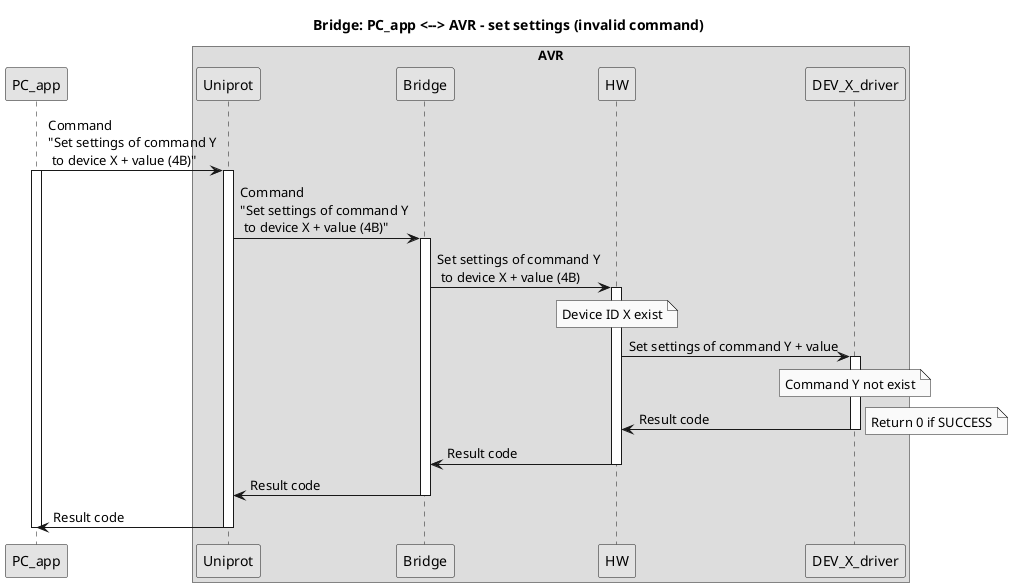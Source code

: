@startuml

skinparam monochrome true

 title Bridge: PC_app <--> AVR - set settings (invalid command)

participant PC_app 
box "AVR"
    participant Uniprot
    participant Bridge
    participant HW
    participant DEV_X_driver
end box




PC_app -> Uniprot: Command\n"Set settings of command Y\n to device X + value (4B)"
activate PC_app

activate Uniprot
Uniprot -> Bridge: Command\n"Set settings of command Y\n to device X + value (4B)"
activate Bridge

Bridge -> HW: Set settings of command Y\n to device X + value (4B)
activate HW
note over HW: Device ID X exist


HW -> DEV_X_driver: Set settings of command Y + value
activate DEV_X_driver
note over DEV_X_driver: Command Y not exist
 

DEV_X_driver -> HW: Result code
note right: Return 0 if SUCCESS
deactivate DEV_X_driver

HW -> Bridge: Result code
deactivate HW
Bridge -> Uniprot: Result code
deactivate Bridge

Uniprot -> PC_app: Result code
deactivate Uniprot

deactivate PC_app
@enduml